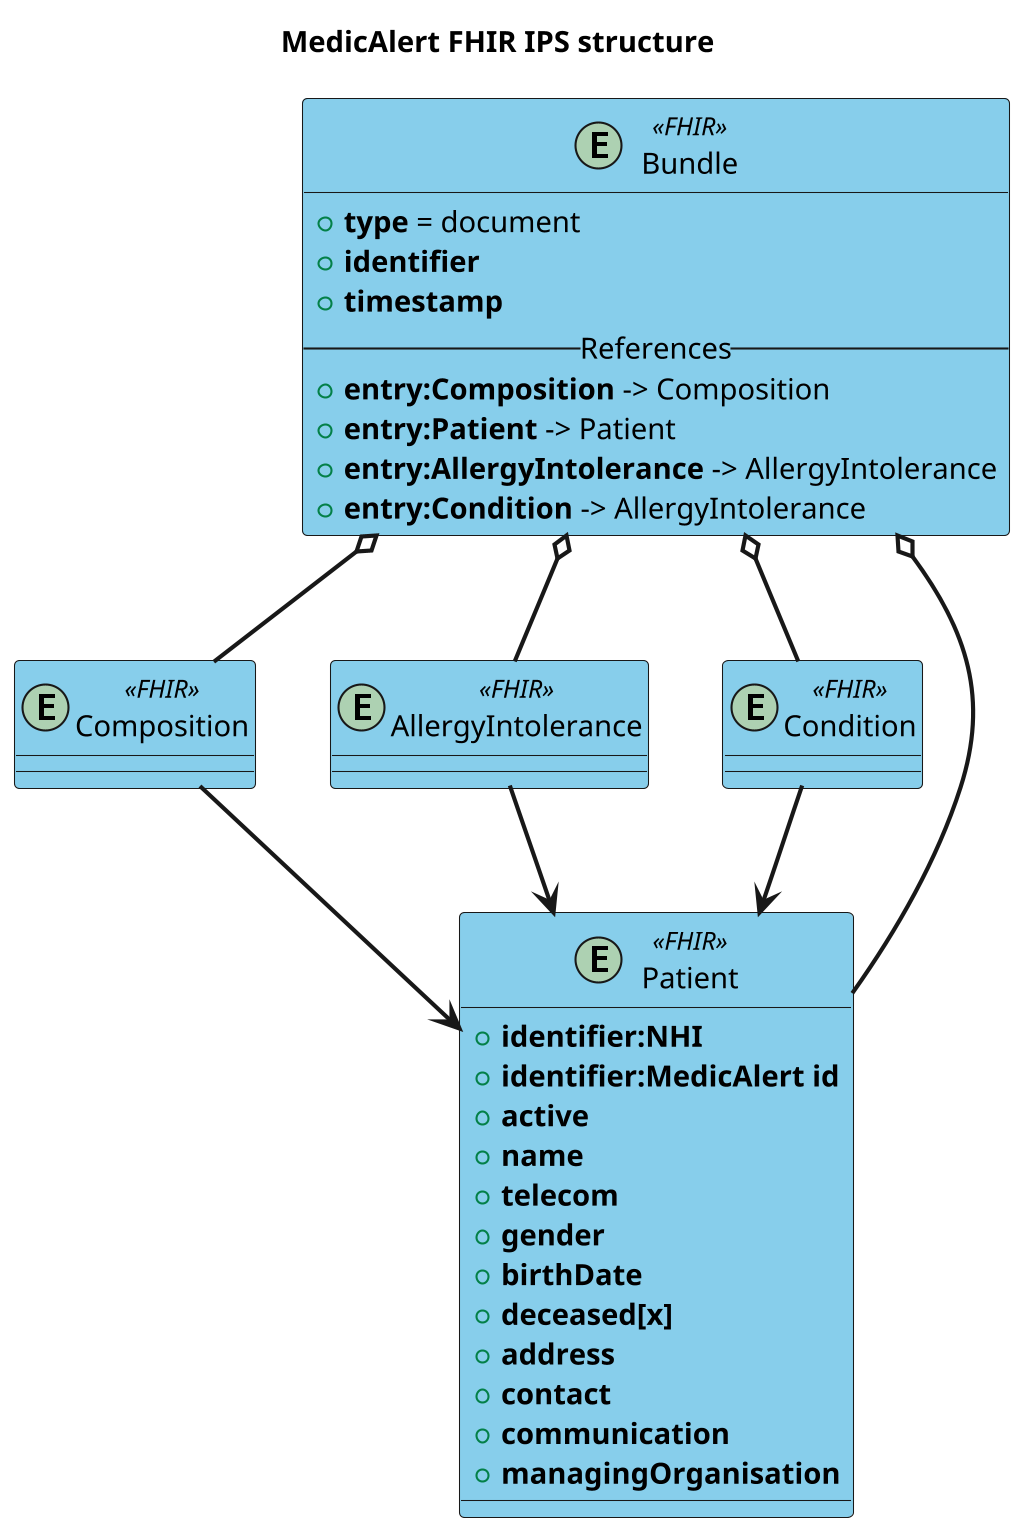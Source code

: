 @startuml MedicAlert-FHIR-IPS
Title "MedicAlert FHIR IPS structure"
skinparam BoxPadding 6
skinparam ParticipantPadding 1
skinparam roundcorner 5
skinparam sequenceArrowThickness 2
skinparam dpi 200

entity Bundle <<FHIR>> #SkyBlue {
    + **type** = document
    + **identifier**
    + **timestamp**
    -- References --
    + **entry:Composition** -> Composition
    + **entry:Patient** -> Patient
    + **entry:AllergyIntolerance** -> AllergyIntolerance
    + **entry:Condition** -> AllergyIntolerance
}

entity Composition <<FHIR>> #SkyBlue {
}

entity AllergyIntolerance <<FHIR>> #SkyBlue {
}

entity Condition <<FHIR>> #SkyBlue {   
}

entity Patient <<FHIR>> #SkyBlue {
   + **identifier:NHI**
   + **identifier:MedicAlert id**
   + **active**
   + **name**
   + **telecom**
   + **gender**
   + **birthDate**
   + **deceased[x]**
   + **address**
   + **contact**
   + **communication**
   + **managingOrganisation**
}

' Bundle contains other resources
Bundle o-- Composition
Bundle o-- Patient
Bundle o-- Condition
Bundle o-- AllergyIntolerance

' Resources Reference each other
Composition --> Patient
AllergyIntolerance --> Patient
Condition --> Patient

@enduml